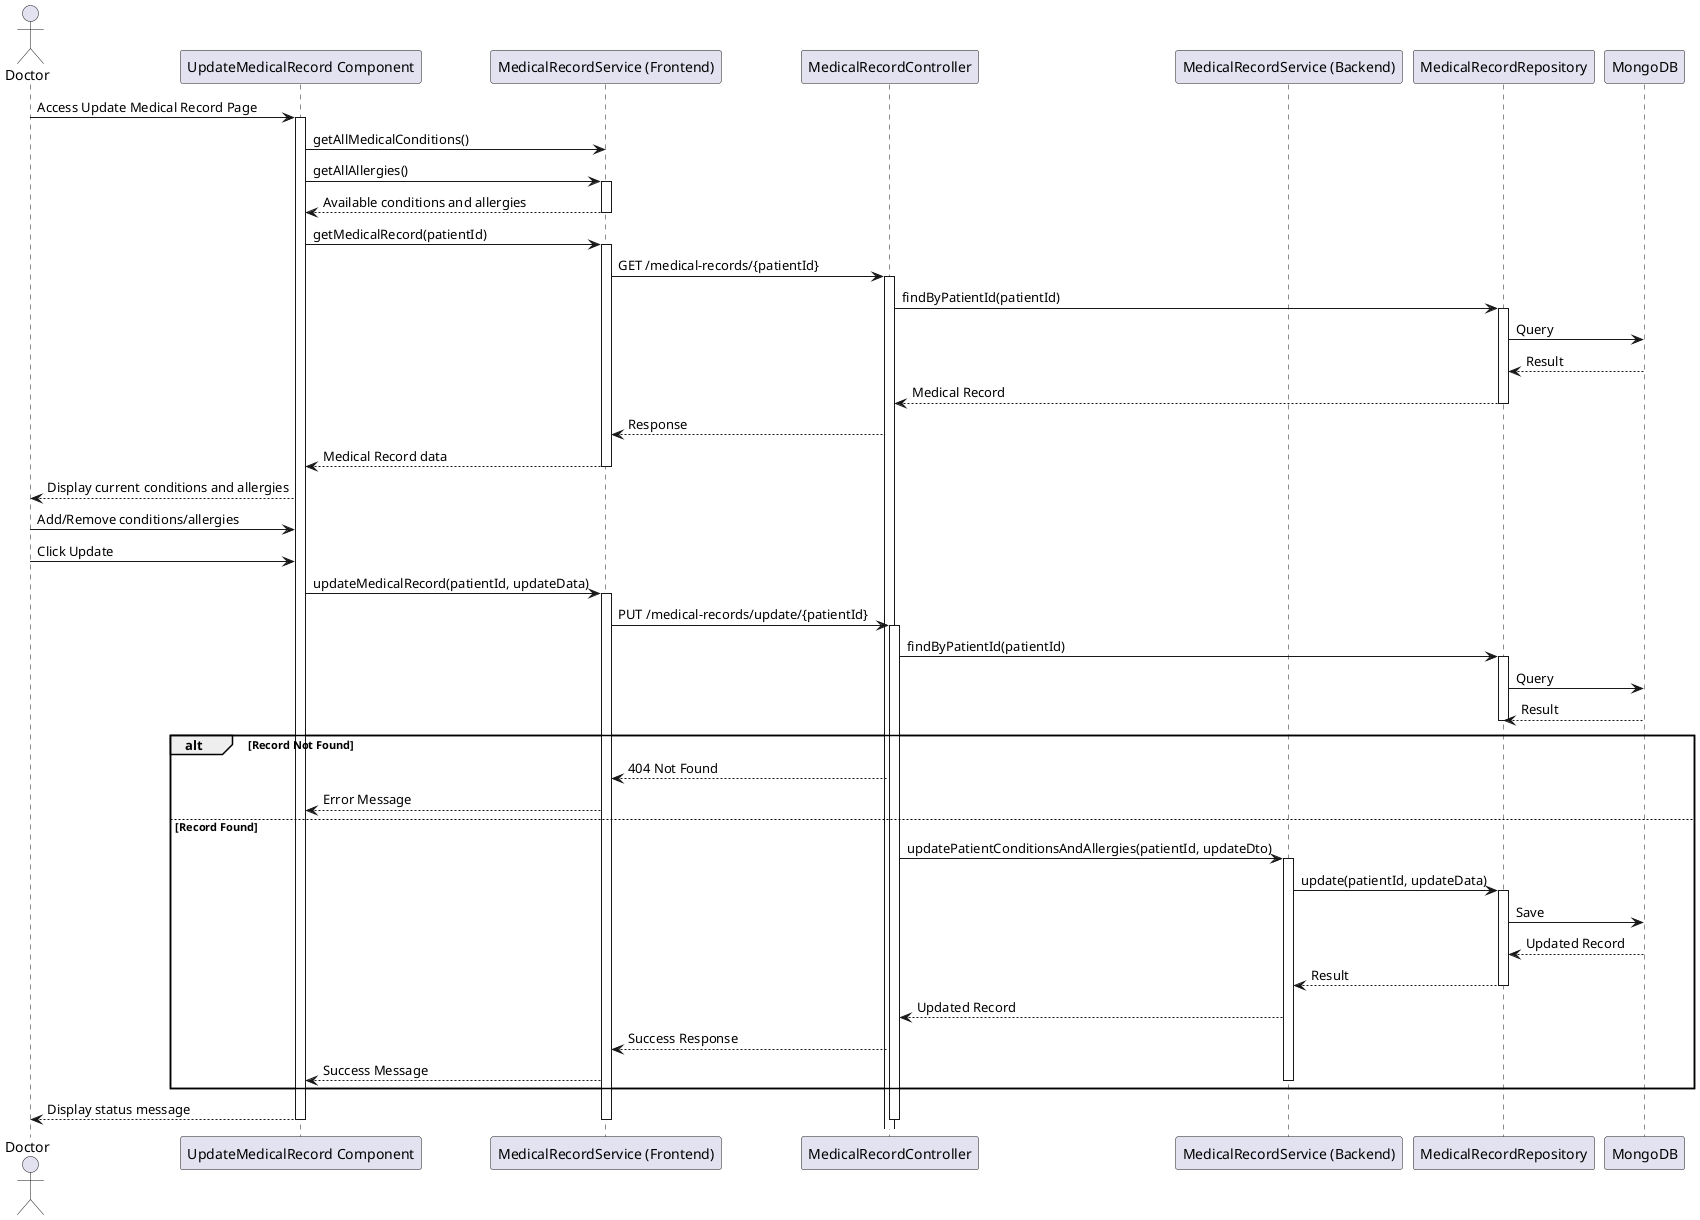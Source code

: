 @startuml Update Medical Record Sequence Diagram

actor Doctor
participant Frontend as "UpdateMedicalRecord Component"
participant FrontendService as "MedicalRecordService (Frontend)"
participant Controller as "MedicalRecordController"
participant Service as "MedicalRecordService (Backend)"
participant Repository as "MedicalRecordRepository"
participant Database as "MongoDB"

Doctor -> Frontend: Access Update Medical Record Page
activate Frontend

' Initial Data Loading
Frontend -> FrontendService: getAllMedicalConditions()
Frontend -> FrontendService: getAllAllergies()
activate FrontendService
FrontendService --> Frontend: Available conditions and allergies
deactivate FrontendService

' Load Existing Record
Frontend -> FrontendService: getMedicalRecord(patientId)
activate FrontendService
FrontendService -> Controller: GET /medical-records/{patientId}
activate Controller

Controller -> Repository: findByPatientId(patientId)
activate Repository
Repository -> Database: Query
Database --> Repository: Result
Repository --> Controller: Medical Record
deactivate Repository

Controller --> FrontendService: Response
FrontendService --> Frontend: Medical Record data
deactivate FrontendService

Frontend --> Doctor: Display current conditions and allergies

' Update Process
Doctor -> Frontend: Add/Remove conditions/allergies
Doctor -> Frontend: Click Update
Frontend -> FrontendService: updateMedicalRecord(patientId, updateData)
activate FrontendService

FrontendService -> Controller: PUT /medical-records/update/{patientId}
activate Controller

Controller -> Repository: findByPatientId(patientId)
activate Repository
Repository -> Database: Query
Database --> Repository: Result
deactivate Repository

alt Record Not Found
    Controller --> FrontendService: 404 Not Found
    FrontendService --> Frontend: Error Message
else Record Found
    Controller -> Service: updatePatientConditionsAndAllergies(patientId, updateDto)
    activate Service
    
    Service -> Repository: update(patientId, updateData)
    activate Repository
    Repository -> Database: Save
    Database --> Repository: Updated Record
    Repository --> Service: Result
    deactivate Repository
    
    Service --> Controller: Updated Record
    Controller --> FrontendService: Success Response
    FrontendService --> Frontend: Success Message
    deactivate Service
end

Frontend --> Doctor: Display status message

deactivate Controller
deactivate FrontendService
deactivate Frontend

@enduml